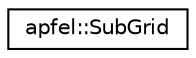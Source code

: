 digraph "Graphical Class Hierarchy"
{
  edge [fontname="Helvetica",fontsize="10",labelfontname="Helvetica",labelfontsize="10"];
  node [fontname="Helvetica",fontsize="10",shape=record];
  rankdir="LR";
  Node0 [label="apfel::SubGrid",height=0.2,width=0.4,color="black", fillcolor="white", style="filled",URL="$a00563.html",tooltip="Class for the x-space interpolation SubGrids. "];
}
